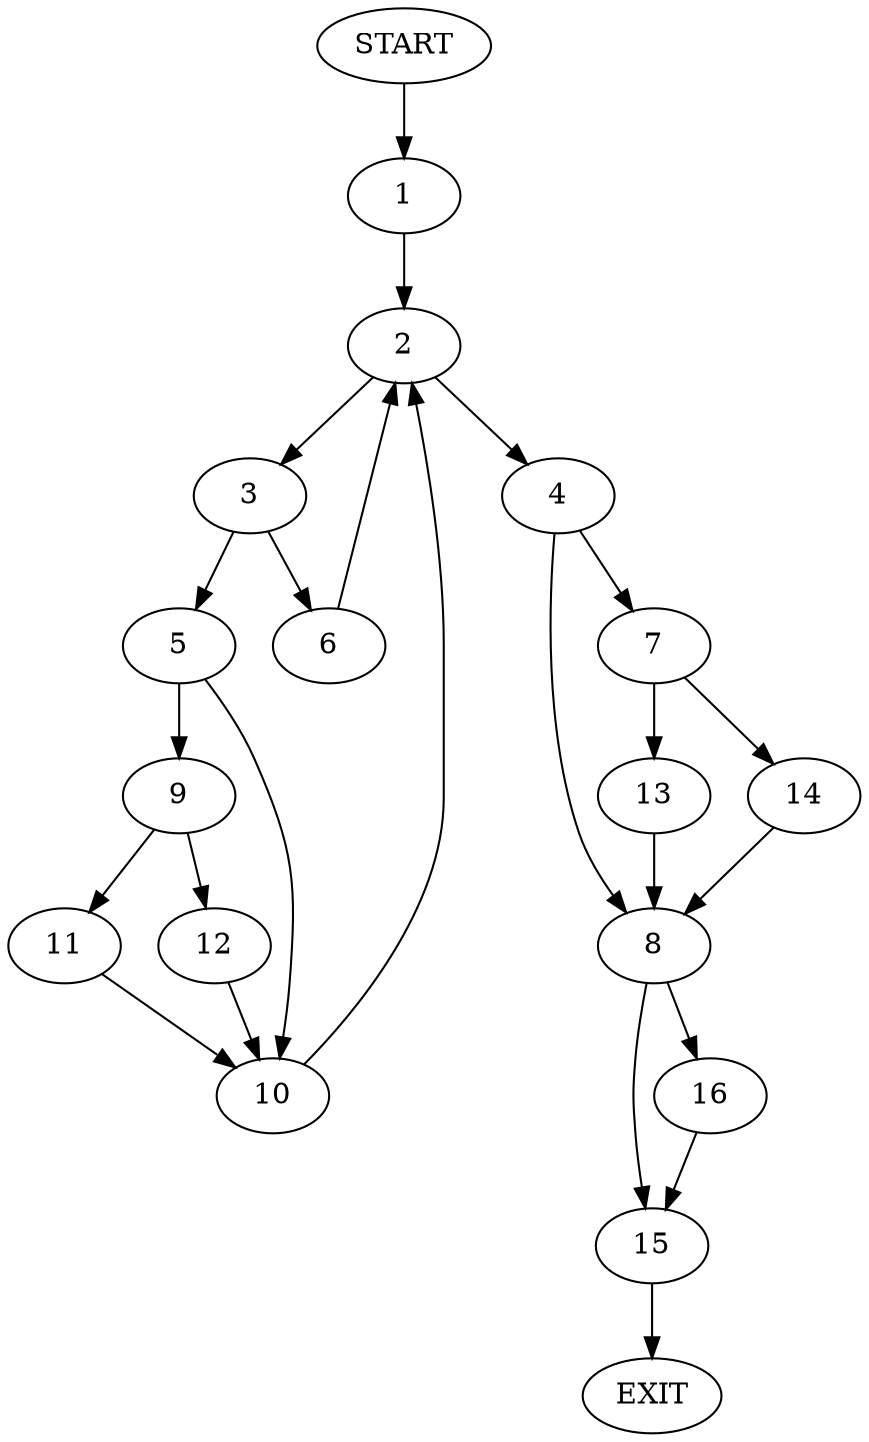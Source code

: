digraph {
0 [label="START"]
17 [label="EXIT"]
0 -> 1
1 -> 2
2 -> 3
2 -> 4
3 -> 5
3 -> 6
4 -> 7
4 -> 8
6 -> 2
5 -> 9
5 -> 10
9 -> 11
9 -> 12
10 -> 2
12 -> 10
11 -> 10
7 -> 13
7 -> 14
8 -> 15
8 -> 16
13 -> 8
14 -> 8
16 -> 15
15 -> 17
}
